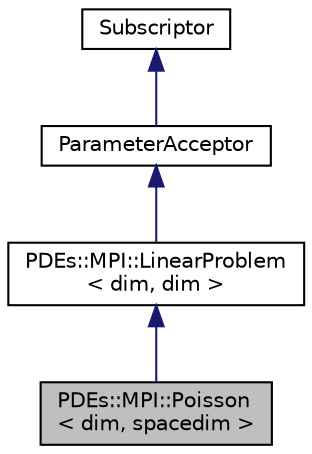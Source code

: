 digraph "PDEs::MPI::Poisson&lt; dim, spacedim &gt;"
{
 // LATEX_PDF_SIZE
  bgcolor="transparent";
  edge [fontname="Helvetica",fontsize="10",labelfontname="Helvetica",labelfontsize="10"];
  node [fontname="Helvetica",fontsize="10",shape=record];
  Node1 [label="PDEs::MPI::Poisson\l\< dim, spacedim \>",height=0.2,width=0.4,color="black", fillcolor="grey75", style="filled", fontcolor="black",tooltip="Solve the Poisson problem, in parallel."];
  Node2 -> Node1 [dir="back",color="midnightblue",fontsize="10",style="solid",fontname="Helvetica"];
  Node2 [label="PDEs::MPI::LinearProblem\l\< dim, dim \>",height=0.2,width=0.4,color="black",URL="$class_p_d_es_1_1_m_p_i_1_1_linear_problem.html",tooltip=" "];
  Node3 -> Node2 [dir="back",color="midnightblue",fontsize="10",style="solid",fontname="Helvetica"];
  Node3 [label="ParameterAcceptor",height=0.2,width=0.4,color="black",URL="/__w/fsi-suite/fsi-suite/deal.tag$classParameterAcceptor.html",tooltip=" "];
  Node4 -> Node3 [dir="back",color="midnightblue",fontsize="10",style="solid",fontname="Helvetica"];
  Node4 [label="Subscriptor",height=0.2,width=0.4,color="black",URL="/__w/fsi-suite/fsi-suite/deal.tag$classSubscriptor.html",tooltip=" "];
}
